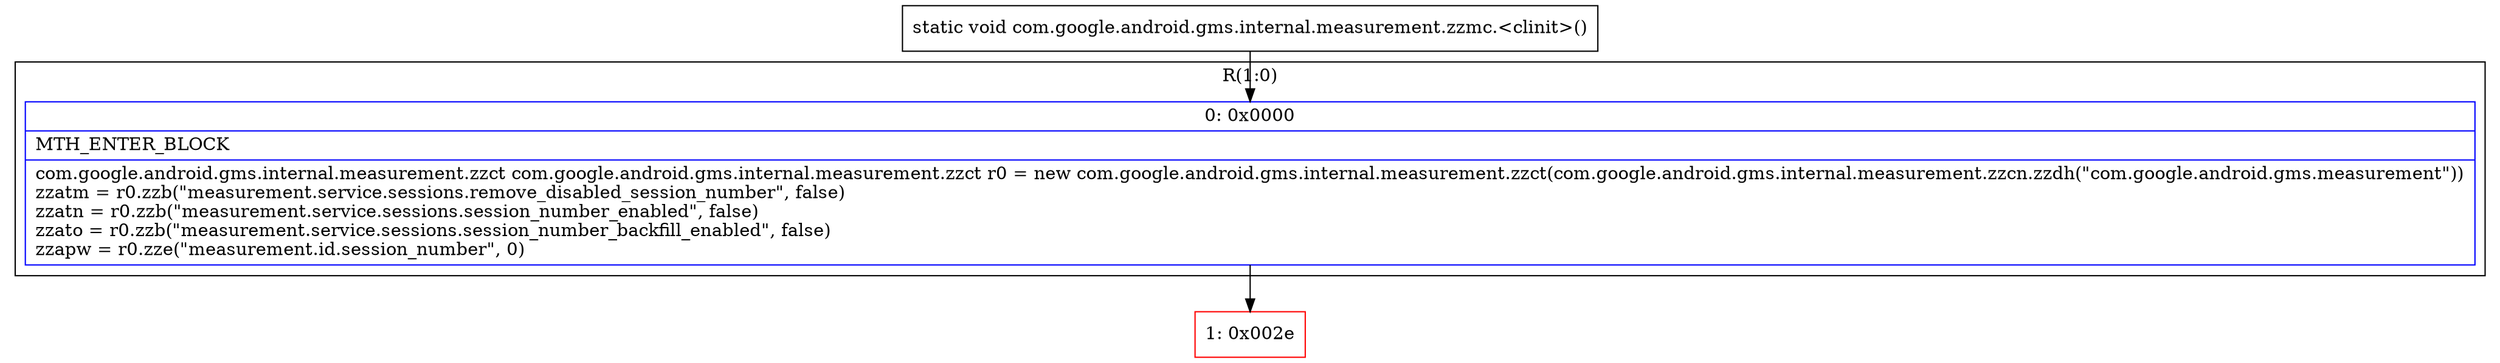 digraph "CFG forcom.google.android.gms.internal.measurement.zzmc.\<clinit\>()V" {
subgraph cluster_Region_783843924 {
label = "R(1:0)";
node [shape=record,color=blue];
Node_0 [shape=record,label="{0\:\ 0x0000|MTH_ENTER_BLOCK\l|com.google.android.gms.internal.measurement.zzct com.google.android.gms.internal.measurement.zzct r0 = new com.google.android.gms.internal.measurement.zzct(com.google.android.gms.internal.measurement.zzcn.zzdh(\"com.google.android.gms.measurement\"))\lzzatm = r0.zzb(\"measurement.service.sessions.remove_disabled_session_number\", false)\lzzatn = r0.zzb(\"measurement.service.sessions.session_number_enabled\", false)\lzzato = r0.zzb(\"measurement.service.sessions.session_number_backfill_enabled\", false)\lzzapw = r0.zze(\"measurement.id.session_number\", 0)\l}"];
}
Node_1 [shape=record,color=red,label="{1\:\ 0x002e}"];
MethodNode[shape=record,label="{static void com.google.android.gms.internal.measurement.zzmc.\<clinit\>() }"];
MethodNode -> Node_0;
Node_0 -> Node_1;
}

